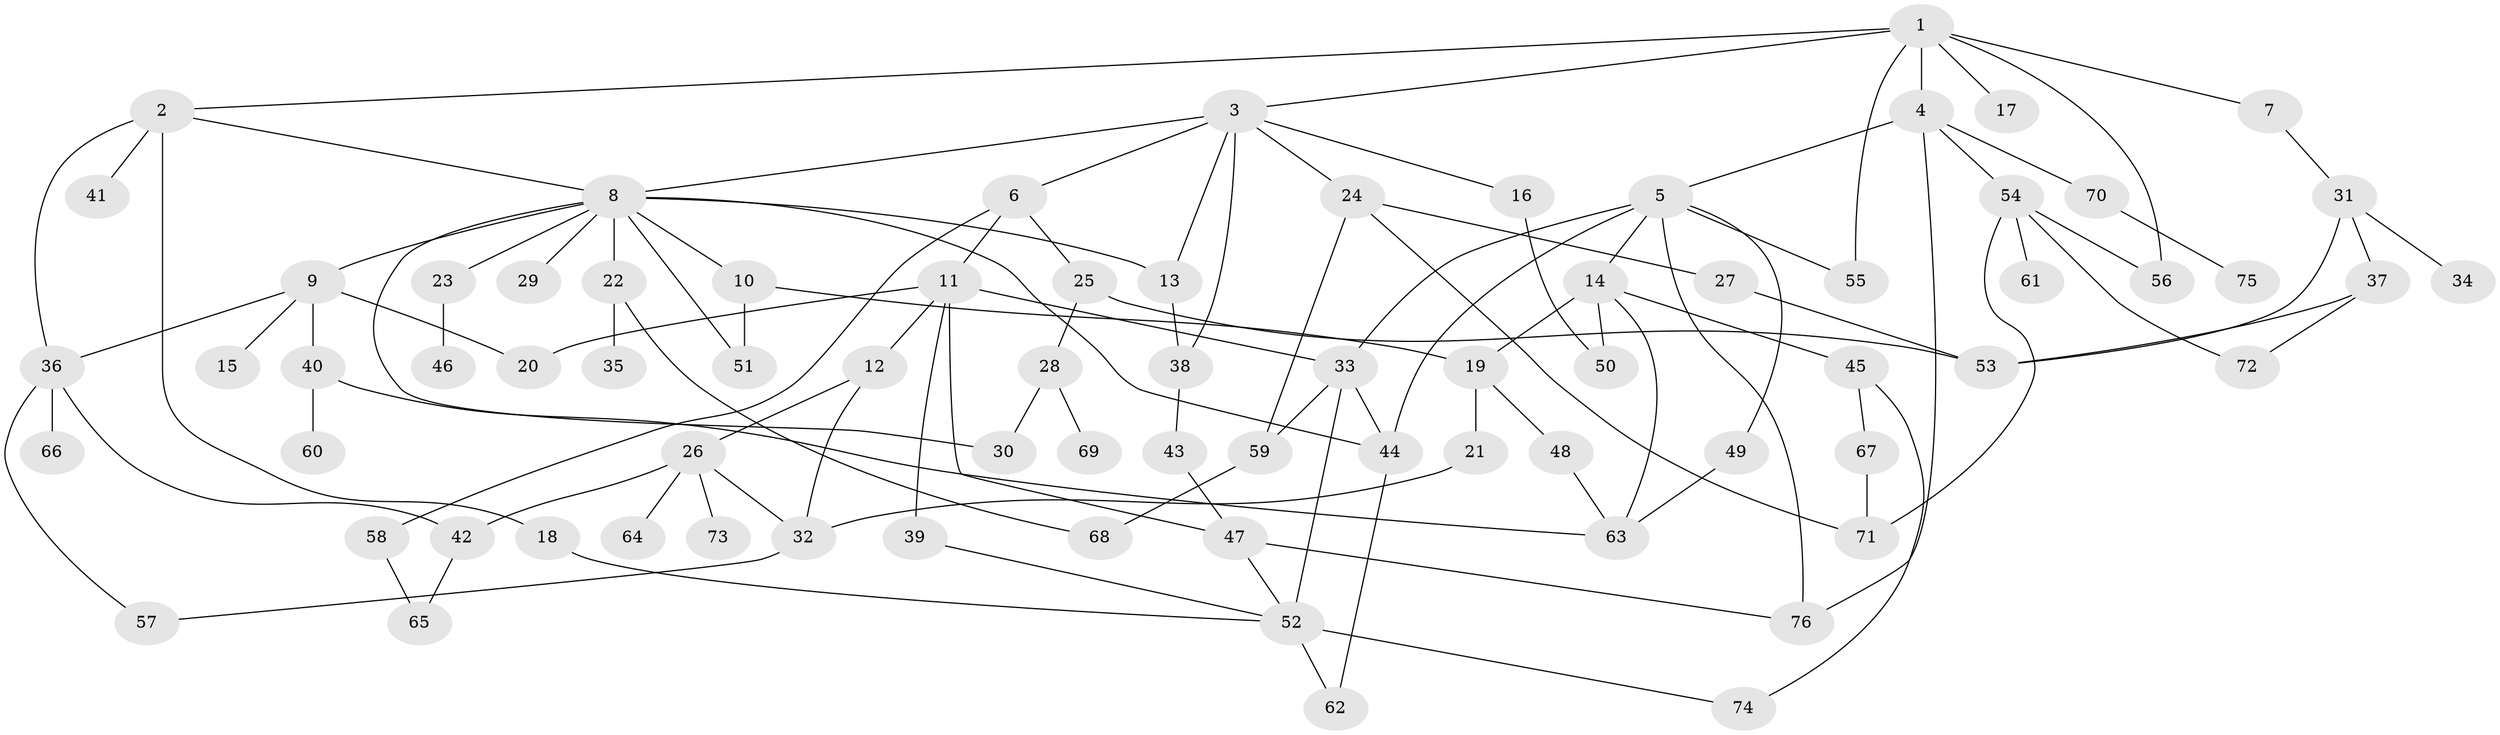 // coarse degree distribution, {6: 0.13043478260869565, 4: 0.30434782608695654, 8: 0.043478260869565216, 1: 0.08695652173913043, 5: 0.08695652173913043, 2: 0.17391304347826086, 9: 0.043478260869565216, 3: 0.13043478260869565}
// Generated by graph-tools (version 1.1) at 2025/36/03/04/25 23:36:01]
// undirected, 76 vertices, 113 edges
graph export_dot {
  node [color=gray90,style=filled];
  1;
  2;
  3;
  4;
  5;
  6;
  7;
  8;
  9;
  10;
  11;
  12;
  13;
  14;
  15;
  16;
  17;
  18;
  19;
  20;
  21;
  22;
  23;
  24;
  25;
  26;
  27;
  28;
  29;
  30;
  31;
  32;
  33;
  34;
  35;
  36;
  37;
  38;
  39;
  40;
  41;
  42;
  43;
  44;
  45;
  46;
  47;
  48;
  49;
  50;
  51;
  52;
  53;
  54;
  55;
  56;
  57;
  58;
  59;
  60;
  61;
  62;
  63;
  64;
  65;
  66;
  67;
  68;
  69;
  70;
  71;
  72;
  73;
  74;
  75;
  76;
  1 -- 2;
  1 -- 3;
  1 -- 4;
  1 -- 7;
  1 -- 17;
  1 -- 55;
  1 -- 56;
  2 -- 8;
  2 -- 18;
  2 -- 36;
  2 -- 41;
  3 -- 6;
  3 -- 16;
  3 -- 24;
  3 -- 8;
  3 -- 13;
  3 -- 38;
  4 -- 5;
  4 -- 54;
  4 -- 70;
  4 -- 76;
  5 -- 14;
  5 -- 49;
  5 -- 33;
  5 -- 44;
  5 -- 76;
  5 -- 55;
  6 -- 11;
  6 -- 25;
  6 -- 58;
  7 -- 31;
  8 -- 9;
  8 -- 10;
  8 -- 13;
  8 -- 22;
  8 -- 23;
  8 -- 29;
  8 -- 30;
  8 -- 51;
  8 -- 44;
  9 -- 15;
  9 -- 20;
  9 -- 40;
  9 -- 36;
  10 -- 19;
  10 -- 51;
  11 -- 12;
  11 -- 33;
  11 -- 39;
  11 -- 47;
  11 -- 20;
  12 -- 26;
  12 -- 32;
  13 -- 38;
  14 -- 45;
  14 -- 50;
  14 -- 19;
  14 -- 63;
  16 -- 50;
  18 -- 52;
  19 -- 21;
  19 -- 48;
  21 -- 32;
  22 -- 35;
  22 -- 68;
  23 -- 46;
  24 -- 27;
  24 -- 59;
  24 -- 71;
  25 -- 28;
  25 -- 53;
  26 -- 42;
  26 -- 64;
  26 -- 73;
  26 -- 32;
  27 -- 53;
  28 -- 69;
  28 -- 30;
  31 -- 34;
  31 -- 37;
  31 -- 53;
  32 -- 57;
  33 -- 44;
  33 -- 52;
  33 -- 59;
  36 -- 66;
  36 -- 57;
  36 -- 42;
  37 -- 53;
  37 -- 72;
  38 -- 43;
  39 -- 52;
  40 -- 60;
  40 -- 63;
  42 -- 65;
  43 -- 47;
  44 -- 62;
  45 -- 67;
  45 -- 74;
  47 -- 76;
  47 -- 52;
  48 -- 63;
  49 -- 63;
  52 -- 62;
  52 -- 74;
  54 -- 61;
  54 -- 72;
  54 -- 71;
  54 -- 56;
  58 -- 65;
  59 -- 68;
  67 -- 71;
  70 -- 75;
}
